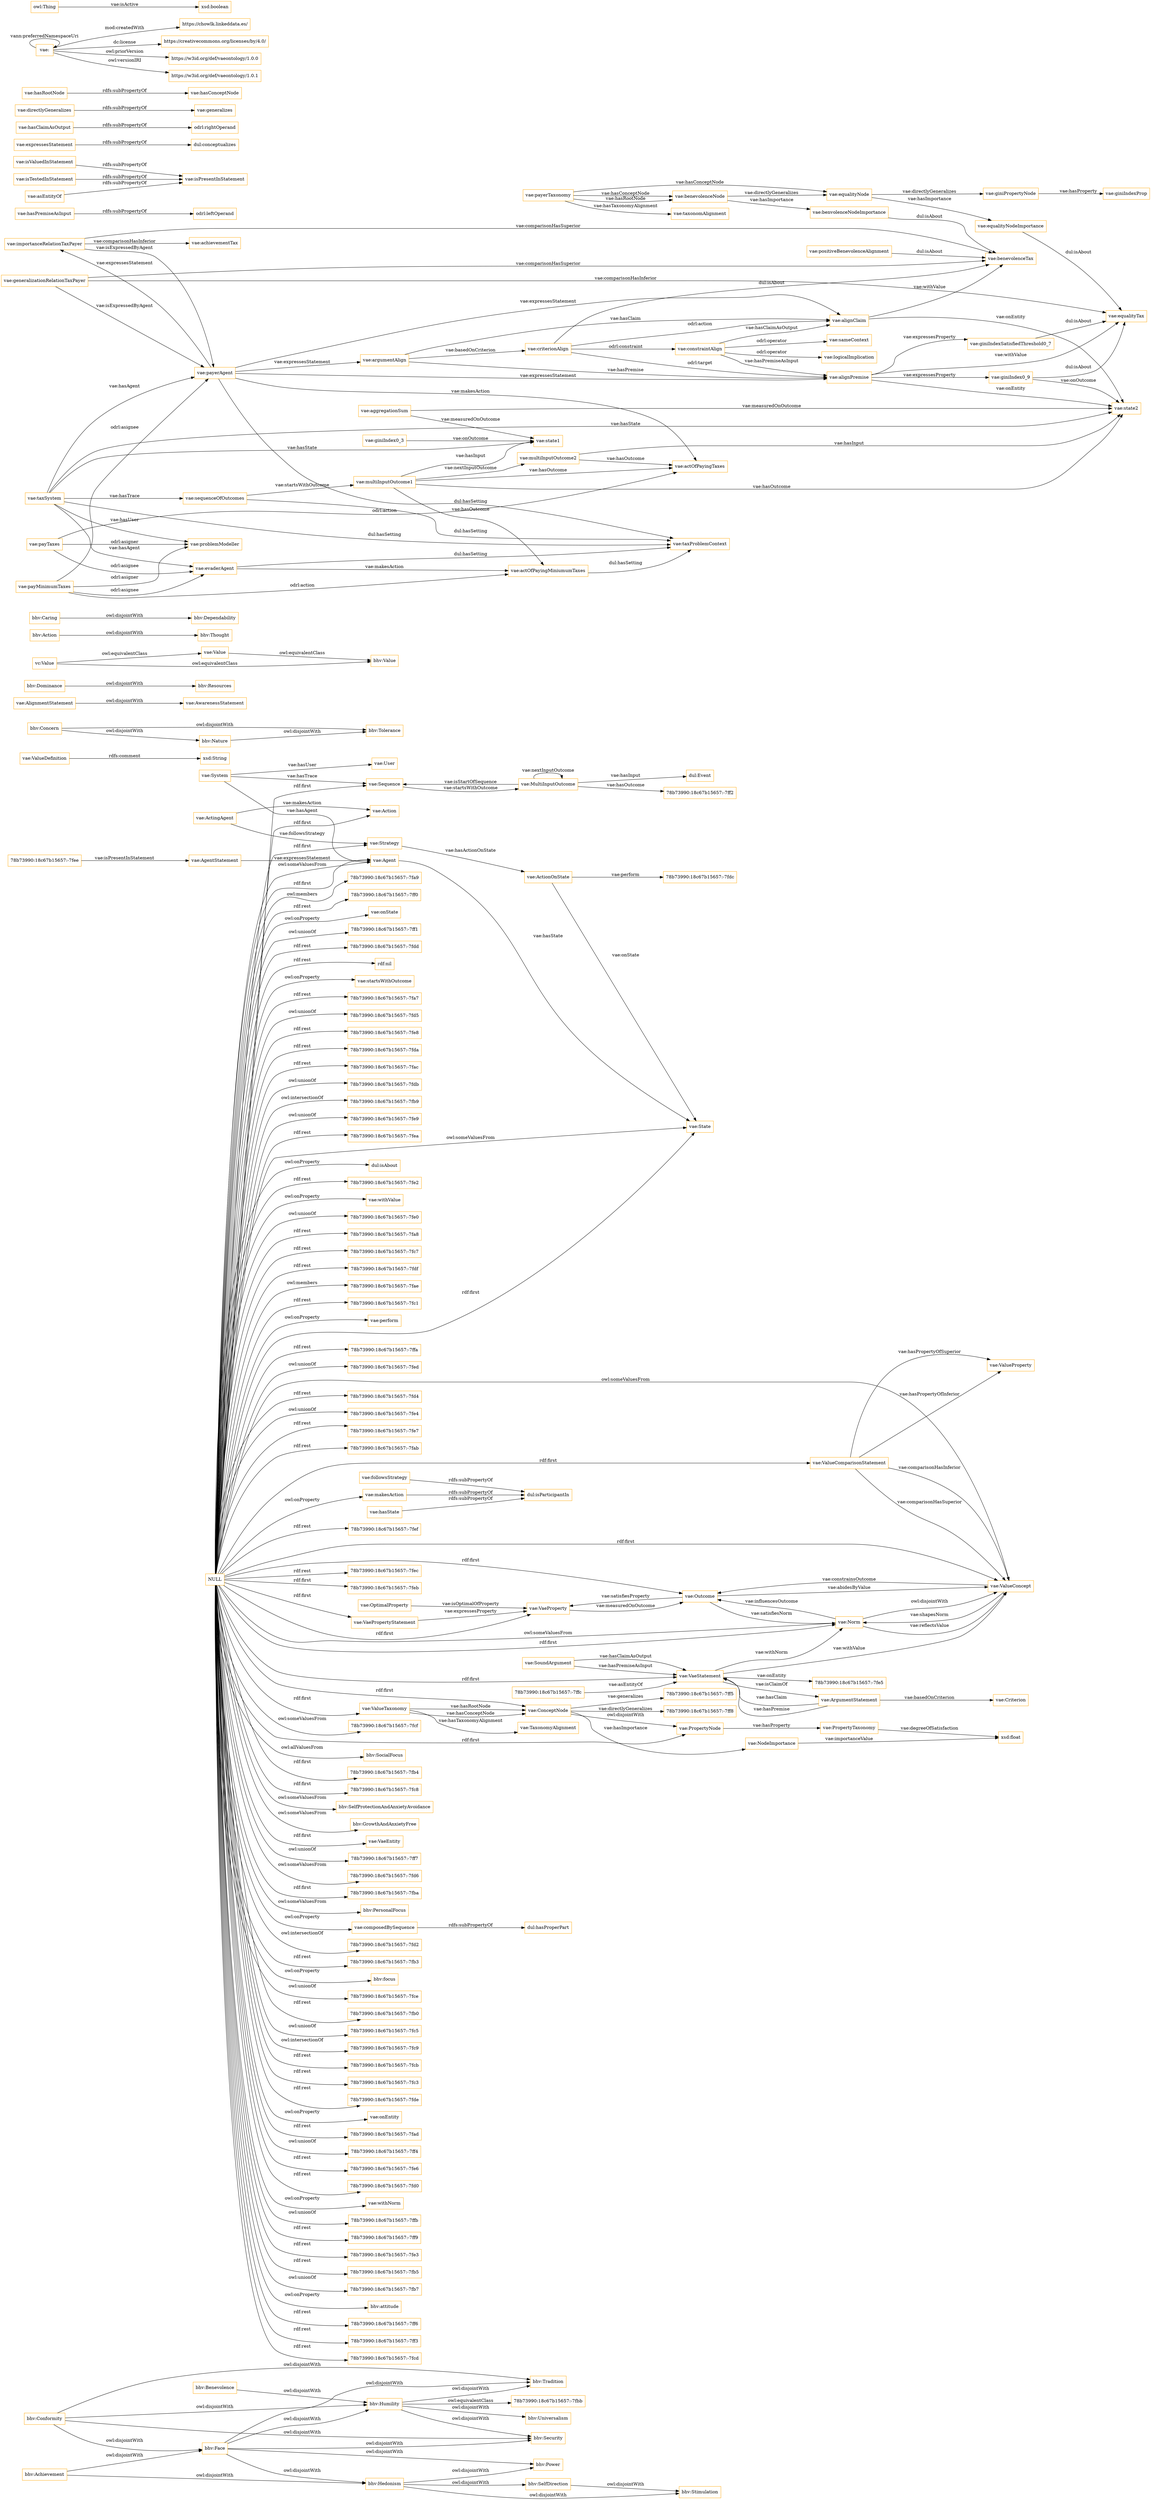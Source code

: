 digraph ar2dtool_diagram { 
rankdir=LR;
size="1501"
node [shape = rectangle, color="orange"]; "bhv:Stimulation" "78b73990:18c67b15657:-7fdc" "78b73990:18c67b15657:-7feb" "vae:ValueDefinition" "vae:PropertyTaxonomy" "78b73990:18c67b15657:-7fee" "bhv:Tolerance" "vae:VaeProperty" "vae:ConceptNode" "vae:Sequence" "bhv:Tradition" "78b73990:18c67b15657:-7fcf" "vae:AlignmentStatement" "bhv:SocialFocus" "bhv:Dominance" "vae:MultiInputOutcome" "vae:AwarenessStatement" "bhv:Security" "bhv:SelfDirection" "78b73990:18c67b15657:-7fb4" "vae:System" "vae:AgentStatement" "vae:Outcome" "78b73990:18c67b15657:-7fc8" "vae:Value" "bhv:SelfProtectionAndAnxietyAvoidance" "vae:Criterion" "vae:ArgumentStatement" "vae:ValueProperty" "vae:ValueComparisonStatement" "78b73990:18c67b15657:-7ffc" "78b73990:18c67b15657:-7ff5" "bhv:Hedonism" "vae:VaeStatement" "bhv:Concern" "78b73990:18c67b15657:-7fbb" "vae:State" "vae:SoundArgument" "vae:ValueConcept" "bhv:GrowthAndAnxietyFree" "vc:Value" "vae:VaeEntity" "bhv:Thought" "bhv:Humility" "vae:Strategy" "vae:ActingAgent" "bhv:Power" "bhv:Nature" "bhv:Benevolence" "bhv:Achievement" "78b73990:18c67b15657:-7ff2" "vae:Norm" "bhv:Action" "vae:OptimalProperty" "vae:TaxonomyAlignment" "78b73990:18c67b15657:-7fd6" "bhv:Caring" "bhv:Resources" "bhv:Face" "vae:ValueTaxonomy" "vae:User" "dul:Event" "bhv:Dependability" "bhv:Value" "78b73990:18c67b15657:-7fba" "bhv:Conformity" "78b73990:18c67b15657:-7fe5" "vae:VaePropertyStatement" "78b73990:18c67b15657:-7ff8" "vae:Agent" "vae:Action" "vae:NodeImportance" "vae:ActionOnState" "bhv:Universalism" "vae:PropertyNode" "bhv:PersonalFocus" ; /*classes style*/
	"vae:importanceRelationTaxPayer" -> "vae:payerAgent" [ label = "vae:isExpressedByAgent" ];
	"vae:importanceRelationTaxPayer" -> "vae:benevolenceTax" [ label = "vae:comparisonHasSuperior" ];
	"vae:importanceRelationTaxPayer" -> "vae:achievementTax" [ label = "vae:comparisonHasInferior" ];
	"vae:actOfPayingMiniumumTaxes" -> "vae:taxProblemContext" [ label = "dul:hasSetting" ];
	"vae:equalityNodeImportance" -> "vae:equalityTax" [ label = "dul:isAbout" ];
	"vae:composedBySequence" -> "dul:hasProperPart" [ label = "rdfs:subPropertyOf" ];
	"bhv:Face" -> "bhv:Tradition" [ label = "owl:disjointWith" ];
	"bhv:Face" -> "bhv:Security" [ label = "owl:disjointWith" ];
	"bhv:Face" -> "bhv:Power" [ label = "owl:disjointWith" ];
	"bhv:Face" -> "bhv:Humility" [ label = "owl:disjointWith" ];
	"bhv:Face" -> "bhv:Hedonism" [ label = "owl:disjointWith" ];
	"vae:payerAgent" -> "vae:actOfPayingTaxes" [ label = "vae:makesAction" ];
	"vae:payerAgent" -> "vae:importanceRelationTaxPayer" [ label = "vae:expressesStatement" ];
	"vae:payerAgent" -> "vae:argumentAlign" [ label = "vae:expressesStatement" ];
	"vae:payerAgent" -> "vae:alignPremise" [ label = "vae:expressesStatement" ];
	"vae:payerAgent" -> "vae:alignClaim" [ label = "vae:expressesStatement" ];
	"vae:payerAgent" -> "vae:taxProblemContext" [ label = "dul:hasSetting" ];
	"vae:payMinimumTaxes" -> "vae:problemModeller" [ label = "odrl:asigner" ];
	"vae:payMinimumTaxes" -> "vae:payerAgent" [ label = "odrl:asignee" ];
	"vae:payMinimumTaxes" -> "vae:evaderAgent" [ label = "odrl:asignee" ];
	"vae:payMinimumTaxes" -> "vae:actOfPayingMiniumumTaxes" [ label = "odrl:action" ];
	"vae:giniPropertyNode" -> "vae:giniIndexProp" [ label = "vae:hasProperty" ];
	"vae:hasState" -> "dul:isParticipantIn" [ label = "rdfs:subPropertyOf" ];
	"vae:payerTaxonomy" -> "vae:taxonomAlignment" [ label = "vae:hasTaxonomyAlignment" ];
	"vae:payerTaxonomy" -> "vae:benevolenceNode" [ label = "vae:hasRootNode" ];
	"vae:payerTaxonomy" -> "vae:equalityNode" [ label = "vae:hasConceptNode" ];
	"vae:payerTaxonomy" -> "vae:benevolenceNode" [ label = "vae:hasConceptNode" ];
	"vae:followsStrategy" -> "dul:isParticipantIn" [ label = "rdfs:subPropertyOf" ];
	"vae:Norm" -> "vae:ValueConcept" [ label = "owl:disjointWith" ];
	"vae:hasPremiseAsInput" -> "odrl:leftOperand" [ label = "rdfs:subPropertyOf" ];
	"vae:constraintAlign" -> "vae:alignPremise" [ label = "vae:hasPremiseAsInput" ];
	"vae:constraintAlign" -> "vae:alignClaim" [ label = "vae:hasClaimAsOutput" ];
	"vae:constraintAlign" -> "vae:sameContext" [ label = "odrl:operator" ];
	"vae:constraintAlign" -> "vae:logicalImplication" [ label = "odrl:operator" ];
	"vae:positiveBenevolenceAlignment" -> "vae:benevolenceTax" [ label = "dul:isAbout" ];
	"bhv:Nature" -> "bhv:Tolerance" [ label = "owl:disjointWith" ];
	"vae:giniIndexSatisfiedThreshold0_7" -> "vae:equalityTax" [ label = "dul:isAbout" ];
	"vae:makesAction" -> "dul:isParticipantIn" [ label = "rdfs:subPropertyOf" ];
	"vae:taxSystem" -> "vae:problemModeller" [ label = "vae:hasUser" ];
	"vae:taxSystem" -> "vae:sequenceOfOutcomes" [ label = "vae:hasTrace" ];
	"vae:taxSystem" -> "vae:state2" [ label = "vae:hasState" ];
	"vae:taxSystem" -> "vae:state1" [ label = "vae:hasState" ];
	"vae:taxSystem" -> "vae:payerAgent" [ label = "vae:hasAgent" ];
	"vae:taxSystem" -> "vae:evaderAgent" [ label = "vae:hasAgent" ];
	"vae:taxSystem" -> "vae:taxProblemContext" [ label = "dul:hasSetting" ];
	"vae:benevolenceNode" -> "vae:benvolenceNodeImportance" [ label = "vae:hasImportance" ];
	"vae:benevolenceNode" -> "vae:equalityNode" [ label = "vae:directlyGeneralizes" ];
	"bhv:Benevolence" -> "bhv:Humility" [ label = "owl:disjointWith" ];
	"vae:isValuedInStatement" -> "vae:isPresentInStatement" [ label = "rdfs:subPropertyOf" ];
	"bhv:Caring" -> "bhv:Dependability" [ label = "owl:disjointWith" ];
	"bhv:Concern" -> "bhv:Tolerance" [ label = "owl:disjointWith" ];
	"bhv:Concern" -> "bhv:Nature" [ label = "owl:disjointWith" ];
	"vae:isTestedInStatement" -> "vae:isPresentInStatement" [ label = "rdfs:subPropertyOf" ];
	"vae:benvolenceNodeImportance" -> "vae:benevolenceTax" [ label = "dul:isAbout" ];
	"bhv:Achievement" -> "bhv:Hedonism" [ label = "owl:disjointWith" ];
	"bhv:Achievement" -> "bhv:Face" [ label = "owl:disjointWith" ];
	"vae:expressesStatement" -> "dul:conceptualizes" [ label = "rdfs:subPropertyOf" ];
	"vae:criterionAlign" -> "vae:alignPremise" [ label = "odrl:target" ];
	"vae:criterionAlign" -> "vae:constraintAlign" [ label = "odrl:constraint" ];
	"vae:criterionAlign" -> "vae:alignClaim" [ label = "odrl:action" ];
	"vae:criterionAlign" -> "vae:benevolenceTax" [ label = "dul:isAbout" ];
	"vae:alignClaim" -> "vae:benevolenceTax" [ label = "vae:withValue" ];
	"vae:alignClaim" -> "vae:state2" [ label = "vae:onEntity" ];
	"vae:argumentAlign" -> "vae:alignPremise" [ label = "vae:hasPremise" ];
	"vae:argumentAlign" -> "vae:alignClaim" [ label = "vae:hasClaim" ];
	"vae:argumentAlign" -> "vae:criterionAlign" [ label = "vae:basedOnCriterion" ];
	"bhv:Action" -> "bhv:Thought" [ label = "owl:disjointWith" ];
	"vae:hasClaimAsOutput" -> "odrl:rightOperand" [ label = "rdfs:subPropertyOf" ];
	"vae:alignPremise" -> "vae:equalityTax" [ label = "vae:withValue" ];
	"vae:alignPremise" -> "vae:state2" [ label = "vae:onEntity" ];
	"vae:alignPremise" -> "vae:giniIndexSatisfiedThreshold0_7" [ label = "vae:expressesProperty" ];
	"vae:alignPremise" -> "vae:giniIndex0_9" [ label = "vae:expressesProperty" ];
	"vae:equalityNode" -> "vae:equalityNodeImportance" [ label = "vae:hasImportance" ];
	"vae:equalityNode" -> "vae:giniPropertyNode" [ label = "vae:directlyGeneralizes" ];
	"vae:asEntityOf" -> "vae:isPresentInStatement" [ label = "rdfs:subPropertyOf" ];
	"NULL" -> "78b73990:18c67b15657:-7fc8" [ label = "rdf:first" ];
	"NULL" -> "bhv:PersonalFocus" [ label = "owl:someValuesFrom" ];
	"NULL" -> "78b73990:18c67b15657:-7fd2" [ label = "owl:intersectionOf" ];
	"NULL" -> "vae:Agent" [ label = "owl:someValuesFrom" ];
	"NULL" -> "78b73990:18c67b15657:-7fb4" [ label = "rdf:first" ];
	"NULL" -> "78b73990:18c67b15657:-7fb3" [ label = "rdf:rest" ];
	"NULL" -> "bhv:focus" [ label = "owl:onProperty" ];
	"NULL" -> "78b73990:18c67b15657:-7feb" [ label = "rdf:first" ];
	"NULL" -> "78b73990:18c67b15657:-7fce" [ label = "owl:unionOf" ];
	"NULL" -> "78b73990:18c67b15657:-7fb0" [ label = "rdf:rest" ];
	"NULL" -> "vae:Outcome" [ label = "rdf:first" ];
	"NULL" -> "78b73990:18c67b15657:-7fc5" [ label = "owl:unionOf" ];
	"NULL" -> "78b73990:18c67b15657:-7fc9" [ label = "owl:intersectionOf" ];
	"NULL" -> "78b73990:18c67b15657:-7fcb" [ label = "rdf:rest" ];
	"NULL" -> "78b73990:18c67b15657:-7fc3" [ label = "rdf:rest" ];
	"NULL" -> "78b73990:18c67b15657:-7fde" [ label = "rdf:rest" ];
	"NULL" -> "vae:onEntity" [ label = "owl:onProperty" ];
	"NULL" -> "vae:ValueTaxonomy" [ label = "rdf:first" ];
	"NULL" -> "78b73990:18c67b15657:-7fad" [ label = "rdf:rest" ];
	"NULL" -> "78b73990:18c67b15657:-7ff4" [ label = "owl:unionOf" ];
	"NULL" -> "78b73990:18c67b15657:-7fe6" [ label = "rdf:rest" ];
	"NULL" -> "78b73990:18c67b15657:-7fd0" [ label = "rdf:rest" ];
	"NULL" -> "78b73990:18c67b15657:-7fcf" [ label = "owl:someValuesFrom" ];
	"NULL" -> "vae:Sequence" [ label = "rdf:first" ];
	"NULL" -> "vae:withNorm" [ label = "owl:onProperty" ];
	"NULL" -> "78b73990:18c67b15657:-7ffb" [ label = "owl:unionOf" ];
	"NULL" -> "78b73990:18c67b15657:-7ff9" [ label = "rdf:rest" ];
	"NULL" -> "78b73990:18c67b15657:-7fe3" [ label = "rdf:rest" ];
	"NULL" -> "78b73990:18c67b15657:-7fb5" [ label = "rdf:rest" ];
	"NULL" -> "78b73990:18c67b15657:-7fb7" [ label = "owl:unionOf" ];
	"NULL" -> "vae:Norm" [ label = "owl:someValuesFrom" ];
	"NULL" -> "vae:ValueComparisonStatement" [ label = "rdf:first" ];
	"NULL" -> "bhv:attitude" [ label = "owl:onProperty" ];
	"NULL" -> "78b73990:18c67b15657:-7ff6" [ label = "rdf:rest" ];
	"NULL" -> "78b73990:18c67b15657:-7fba" [ label = "rdf:first" ];
	"NULL" -> "vae:ValueConcept" [ label = "rdf:first" ];
	"NULL" -> "bhv:SelfProtectionAndAnxietyAvoidance" [ label = "owl:someValuesFrom" ];
	"NULL" -> "bhv:SocialFocus" [ label = "owl:allValuesFrom" ];
	"NULL" -> "78b73990:18c67b15657:-7ff3" [ label = "rdf:rest" ];
	"NULL" -> "78b73990:18c67b15657:-7fcd" [ label = "rdf:rest" ];
	"NULL" -> "vae:PropertyNode" [ label = "rdf:first" ];
	"NULL" -> "78b73990:18c67b15657:-7fa9" [ label = "owl:members" ];
	"NULL" -> "78b73990:18c67b15657:-7ff0" [ label = "rdf:rest" ];
	"NULL" -> "vae:VaeEntity" [ label = "rdf:first" ];
	"NULL" -> "vae:onState" [ label = "owl:onProperty" ];
	"NULL" -> "78b73990:18c67b15657:-7ff1" [ label = "owl:unionOf" ];
	"NULL" -> "78b73990:18c67b15657:-7fdd" [ label = "rdf:rest" ];
	"NULL" -> "78b73990:18c67b15657:-7fd6" [ label = "owl:someValuesFrom" ];
	"NULL" -> "rdf:nil" [ label = "rdf:rest" ];
	"NULL" -> "vae:startsWithOutcome" [ label = "owl:onProperty" ];
	"NULL" -> "vae:Agent" [ label = "rdf:first" ];
	"NULL" -> "vae:ValueConcept" [ label = "owl:someValuesFrom" ];
	"NULL" -> "vae:VaeProperty" [ label = "rdf:first" ];
	"NULL" -> "78b73990:18c67b15657:-7fa7" [ label = "rdf:rest" ];
	"NULL" -> "78b73990:18c67b15657:-7fd5" [ label = "owl:unionOf" ];
	"NULL" -> "78b73990:18c67b15657:-7fe8" [ label = "rdf:rest" ];
	"NULL" -> "78b73990:18c67b15657:-7fda" [ label = "rdf:rest" ];
	"NULL" -> "dul:isAbout" [ label = "owl:onProperty" ];
	"NULL" -> "78b73990:18c67b15657:-7fac" [ label = "rdf:rest" ];
	"NULL" -> "vae:ConceptNode" [ label = "rdf:first" ];
	"NULL" -> "78b73990:18c67b15657:-7fdb" [ label = "owl:unionOf" ];
	"NULL" -> "78b73990:18c67b15657:-7fb9" [ label = "owl:intersectionOf" ];
	"NULL" -> "78b73990:18c67b15657:-7fe9" [ label = "owl:unionOf" ];
	"NULL" -> "bhv:GrowthAndAnxietyFree" [ label = "owl:someValuesFrom" ];
	"NULL" -> "vae:makesAction" [ label = "owl:onProperty" ];
	"NULL" -> "78b73990:18c67b15657:-7fea" [ label = "rdf:rest" ];
	"NULL" -> "78b73990:18c67b15657:-7fe2" [ label = "rdf:rest" ];
	"NULL" -> "vae:withValue" [ label = "owl:onProperty" ];
	"NULL" -> "78b73990:18c67b15657:-7fe0" [ label = "owl:unionOf" ];
	"NULL" -> "78b73990:18c67b15657:-7fa8" [ label = "rdf:rest" ];
	"NULL" -> "78b73990:18c67b15657:-7fc7" [ label = "rdf:rest" ];
	"NULL" -> "78b73990:18c67b15657:-7fae" [ label = "owl:members" ];
	"NULL" -> "vae:composedBySequence" [ label = "owl:onProperty" ];
	"NULL" -> "vae:State" [ label = "owl:someValuesFrom" ];
	"NULL" -> "78b73990:18c67b15657:-7ffa" [ label = "rdf:rest" ];
	"NULL" -> "78b73990:18c67b15657:-7fdf" [ label = "rdf:rest" ];
	"NULL" -> "78b73990:18c67b15657:-7fc1" [ label = "rdf:rest" ];
	"NULL" -> "vae:Action" [ label = "rdf:first" ];
	"NULL" -> "vae:perform" [ label = "owl:onProperty" ];
	"NULL" -> "78b73990:18c67b15657:-7fed" [ label = "owl:unionOf" ];
	"NULL" -> "78b73990:18c67b15657:-7fd4" [ label = "rdf:rest" ];
	"NULL" -> "78b73990:18c67b15657:-7fe4" [ label = "owl:unionOf" ];
	"NULL" -> "vae:Norm" [ label = "rdf:first" ];
	"NULL" -> "78b73990:18c67b15657:-7fe7" [ label = "rdf:rest" ];
	"NULL" -> "78b73990:18c67b15657:-7fab" [ label = "rdf:rest" ];
	"NULL" -> "78b73990:18c67b15657:-7fef" [ label = "rdf:rest" ];
	"NULL" -> "vae:Strategy" [ label = "rdf:first" ];
	"NULL" -> "vae:State" [ label = "rdf:first" ];
	"NULL" -> "vae:VaeStatement" [ label = "rdf:first" ];
	"NULL" -> "78b73990:18c67b15657:-7fec" [ label = "rdf:rest" ];
	"NULL" -> "78b73990:18c67b15657:-7ff7" [ label = "owl:unionOf" ];
	"NULL" -> "vae:VaePropertyStatement" [ label = "rdf:first" ];
	"bhv:Conformity" -> "bhv:Tradition" [ label = "owl:disjointWith" ];
	"bhv:Conformity" -> "bhv:Security" [ label = "owl:disjointWith" ];
	"bhv:Conformity" -> "bhv:Humility" [ label = "owl:disjointWith" ];
	"bhv:Conformity" -> "bhv:Face" [ label = "owl:disjointWith" ];
	"vae:sequenceOfOutcomes" -> "vae:multiInputOutcome1" [ label = "vae:startsWithOutcome" ];
	"vae:sequenceOfOutcomes" -> "vae:taxProblemContext" [ label = "dul:hasSetting" ];
	"vae:directlyGeneralizes" -> "vae:generalizes" [ label = "rdfs:subPropertyOf" ];
	"vae:hasRootNode" -> "vae:hasConceptNode" [ label = "rdfs:subPropertyOf" ];
	"vae:generalizationRelationTaxPayer" -> "vae:payerAgent" [ label = "vae:isExpressedByAgent" ];
	"vae:generalizationRelationTaxPayer" -> "vae:benevolenceTax" [ label = "vae:comparisonHasSuperior" ];
	"vae:generalizationRelationTaxPayer" -> "vae:equalityTax" [ label = "vae:comparisonHasInferior" ];
	"vae:multiInputOutcome2" -> "vae:actOfPayingTaxes" [ label = "vae:hasOutcome" ];
	"vae:multiInputOutcome2" -> "vae:state2" [ label = "vae:hasInput" ];
	"bhv:Dominance" -> "bhv:Resources" [ label = "owl:disjointWith" ];
	"vae:" -> "https://chowlk.linkeddata.es/" [ label = "mod:createdWith" ];
	"vae:" -> "https://creativecommons.org/licenses/by/4.0/" [ label = "dc:license" ];
	"vae:" -> "vae:" [ label = "vann:preferredNamespaceUri" ];
	"vae:" -> "https://w3id.org/def/vaeontology/1.0.0" [ label = "owl:priorVersion" ];
	"vae:" -> "https://w3id.org/def/vaeontology/1.0.1" [ label = "owl:versionIRI" ];
	"vae:ConceptNode" -> "vae:PropertyNode" [ label = "owl:disjointWith" ];
	"vae:giniIndex0_9" -> "vae:state2" [ label = "vae:onOutcome" ];
	"vae:giniIndex0_9" -> "vae:equalityTax" [ label = "dul:isAbout" ];
	"vae:Value" -> "bhv:Value" [ label = "owl:equivalentClass" ];
	"vae:evaderAgent" -> "vae:actOfPayingMiniumumTaxes" [ label = "vae:makesAction" ];
	"vae:evaderAgent" -> "vae:taxProblemContext" [ label = "dul:hasSetting" ];
	"vae:payTaxes" -> "vae:problemModeller" [ label = "odrl:asigner" ];
	"vae:payTaxes" -> "vae:evaderAgent" [ label = "odrl:asignee" ];
	"vae:payTaxes" -> "vae:actOfPayingTaxes" [ label = "odrl:action" ];
	"vae:giniIndex0_3" -> "vae:state1" [ label = "vae:onOutcome" ];
	"vc:Value" -> "bhv:Value" [ label = "owl:equivalentClass" ];
	"vc:Value" -> "vae:Value" [ label = "owl:equivalentClass" ];
	"vae:multiInputOutcome1" -> "vae:multiInputOutcome2" [ label = "vae:nextInputOutcome" ];
	"vae:multiInputOutcome1" -> "vae:state2" [ label = "vae:hasOutcome" ];
	"vae:multiInputOutcome1" -> "vae:actOfPayingTaxes" [ label = "vae:hasOutcome" ];
	"vae:multiInputOutcome1" -> "vae:actOfPayingMiniumumTaxes" [ label = "vae:hasOutcome" ];
	"vae:multiInputOutcome1" -> "vae:state1" [ label = "vae:hasInput" ];
	"bhv:Hedonism" -> "bhv:Stimulation" [ label = "owl:disjointWith" ];
	"bhv:Hedonism" -> "bhv:SelfDirection" [ label = "owl:disjointWith" ];
	"bhv:Hedonism" -> "bhv:Power" [ label = "owl:disjointWith" ];
	"bhv:SelfDirection" -> "bhv:Stimulation" [ label = "owl:disjointWith" ];
	"vae:AlignmentStatement" -> "vae:AwarenessStatement" [ label = "owl:disjointWith" ];
	"bhv:Humility" -> "bhv:Universalism" [ label = "owl:disjointWith" ];
	"bhv:Humility" -> "bhv:Tradition" [ label = "owl:disjointWith" ];
	"bhv:Humility" -> "bhv:Security" [ label = "owl:disjointWith" ];
	"bhv:Humility" -> "78b73990:18c67b15657:-7fbb" [ label = "owl:equivalentClass" ];
	"vae:aggregationSum" -> "vae:state2" [ label = "vae:measuredOnOutcome" ];
	"vae:aggregationSum" -> "vae:state1" [ label = "vae:measuredOnOutcome" ];
	"vae:MultiInputOutcome" -> "vae:Sequence" [ label = "vae:isStartOfSequence" ];
	"vae:SoundArgument" -> "vae:VaeStatement" [ label = "vae:hasClaimAsOutput" ];
	"vae:ActionOnState" -> "78b73990:18c67b15657:-7fdc" [ label = "vae:perform" ];
	"vae:OptimalProperty" -> "vae:VaeProperty" [ label = "vae:isOptimalOfProperty" ];
	"78b73990:18c67b15657:-7ffc" -> "vae:VaeStatement" [ label = "vae:asEntityOf" ];
	"vae:ValueComparisonStatement" -> "vae:ValueProperty" [ label = "vae:hasPropertyOfSuperior" ];
	"vae:Outcome" -> "vae:ValueConcept" [ label = "vae:abidesByValue" ];
	"vae:ValueTaxonomy" -> "vae:TaxonomyAlignment" [ label = "vae:hasTaxonomyAlignment" ];
	"vae:VaePropertyStatement" -> "vae:VaeProperty" [ label = "vae:expressesProperty" ];
	"owl:Thing" -> "xsd:boolean" [ label = "vae:isActive" ];
	"vae:ActingAgent" -> "vae:Strategy" [ label = "vae:followsStrategy" ];
	"vae:ValueTaxonomy" -> "vae:ConceptNode" [ label = "vae:hasRootNode" ];
	"vae:Norm" -> "vae:ValueConcept" [ label = "vae:reflectsValue" ];
	"vae:VaeStatement" -> "78b73990:18c67b15657:-7fe5" [ label = "vae:onEntity" ];
	"vae:AgentStatement" -> "vae:Agent" [ label = "vae:expressesStatement" ];
	"vae:ValueComparisonStatement" -> "vae:ValueConcept" [ label = "vae:comparisonHasInferior" ];
	"vae:MultiInputOutcome" -> "dul:Event" [ label = "vae:hasInput" ];
	"vae:VaeProperty" -> "vae:Outcome" [ label = "vae:measuredOnOutcome" ];
	"vae:ValueComparisonStatement" -> "vae:ValueConcept" [ label = "vae:comparisonHasSuperior" ];
	"vae:Outcome" -> "vae:VaeProperty" [ label = "vae:satisfiesProperty" ];
	"vae:ArgumentStatement" -> "vae:VaeStatement" [ label = "vae:hasClaim" ];
	"vae:ConceptNode" -> "78b73990:18c67b15657:-7ff8" [ label = "vae:directlyGeneralizes" ];
	"vae:ArgumentStatement" -> "vae:VaeStatement" [ label = "vae:hasPremise" ];
	"vae:PropertyNode" -> "vae:PropertyTaxonomy" [ label = "vae:hasProperty" ];
	"vae:ActionOnState" -> "vae:State" [ label = "vae:onState" ];
	"vae:ConceptNode" -> "vae:NodeImportance" [ label = "vae:hasImportance" ];
	"vae:VaeStatement" -> "vae:ArgumentStatement" [ label = "vae:isClaimOf" ];
	"vae:System" -> "vae:Sequence" [ label = "vae:hasTrace" ];
	"vae:Strategy" -> "vae:ActionOnState" [ label = "vae:hasActionOnState" ];
	"vae:Outcome" -> "vae:Norm" [ label = "vae:satisfiesNorm" ];
	"vae:VaeStatement" -> "vae:Norm" [ label = "vae:withNorm" ];
	"vae:ActingAgent" -> "vae:Action" [ label = "vae:makesAction" ];
	"vae:ArgumentStatement" -> "vae:Criterion" [ label = "vae:basedOnCriterion" ];
	"vae:MultiInputOutcome" -> "78b73990:18c67b15657:-7ff2" [ label = "vae:hasOutcome" ];
	"vae:PropertyTaxonomy" -> "xsd:float" [ label = "vae:degreeOfSatisfaction" ];
	"vae:ValueDefinition" -> "xsd:String" [ label = "rdfs:comment" ];
	"vae:ValueTaxonomy" -> "vae:ConceptNode" [ label = "vae:hasConceptNode" ];
	"vae:NodeImportance" -> "xsd:float" [ label = "vae:importanceValue" ];
	"vae:ValueComparisonStatement" -> "vae:ValueProperty" [ label = "vae:hasPropertyOfInferior" ];
	"vae:ValueConcept" -> "vae:Outcome" [ label = "vae:constrainsOutcome" ];
	"vae:MultiInputOutcome" -> "vae:MultiInputOutcome" [ label = "vae:nextInputOutcome" ];
	"78b73990:18c67b15657:-7fee" -> "vae:AgentStatement" [ label = "vae:isPresentInStatement" ];
	"vae:System" -> "vae:Agent" [ label = "vae:hasAgent" ];
	"vae:Norm" -> "vae:Outcome" [ label = "vae:influencesOutcome" ];
	"vae:System" -> "vae:User" [ label = "vae:hasUser" ];
	"vae:VaeStatement" -> "vae:ValueConcept" [ label = "vae:withValue" ];
	"vae:SoundArgument" -> "vae:VaeStatement" [ label = "vae:hasPremiseAsInput" ];
	"vae:Sequence" -> "vae:MultiInputOutcome" [ label = "vae:startsWithOutcome" ];
	"vae:ConceptNode" -> "78b73990:18c67b15657:-7ff5" [ label = "vae:generalizes" ];
	"vae:Agent" -> "vae:State" [ label = "vae:hasState" ];
	"vae:ValueConcept" -> "vae:Norm" [ label = "vae:shapesNorm" ];

}
